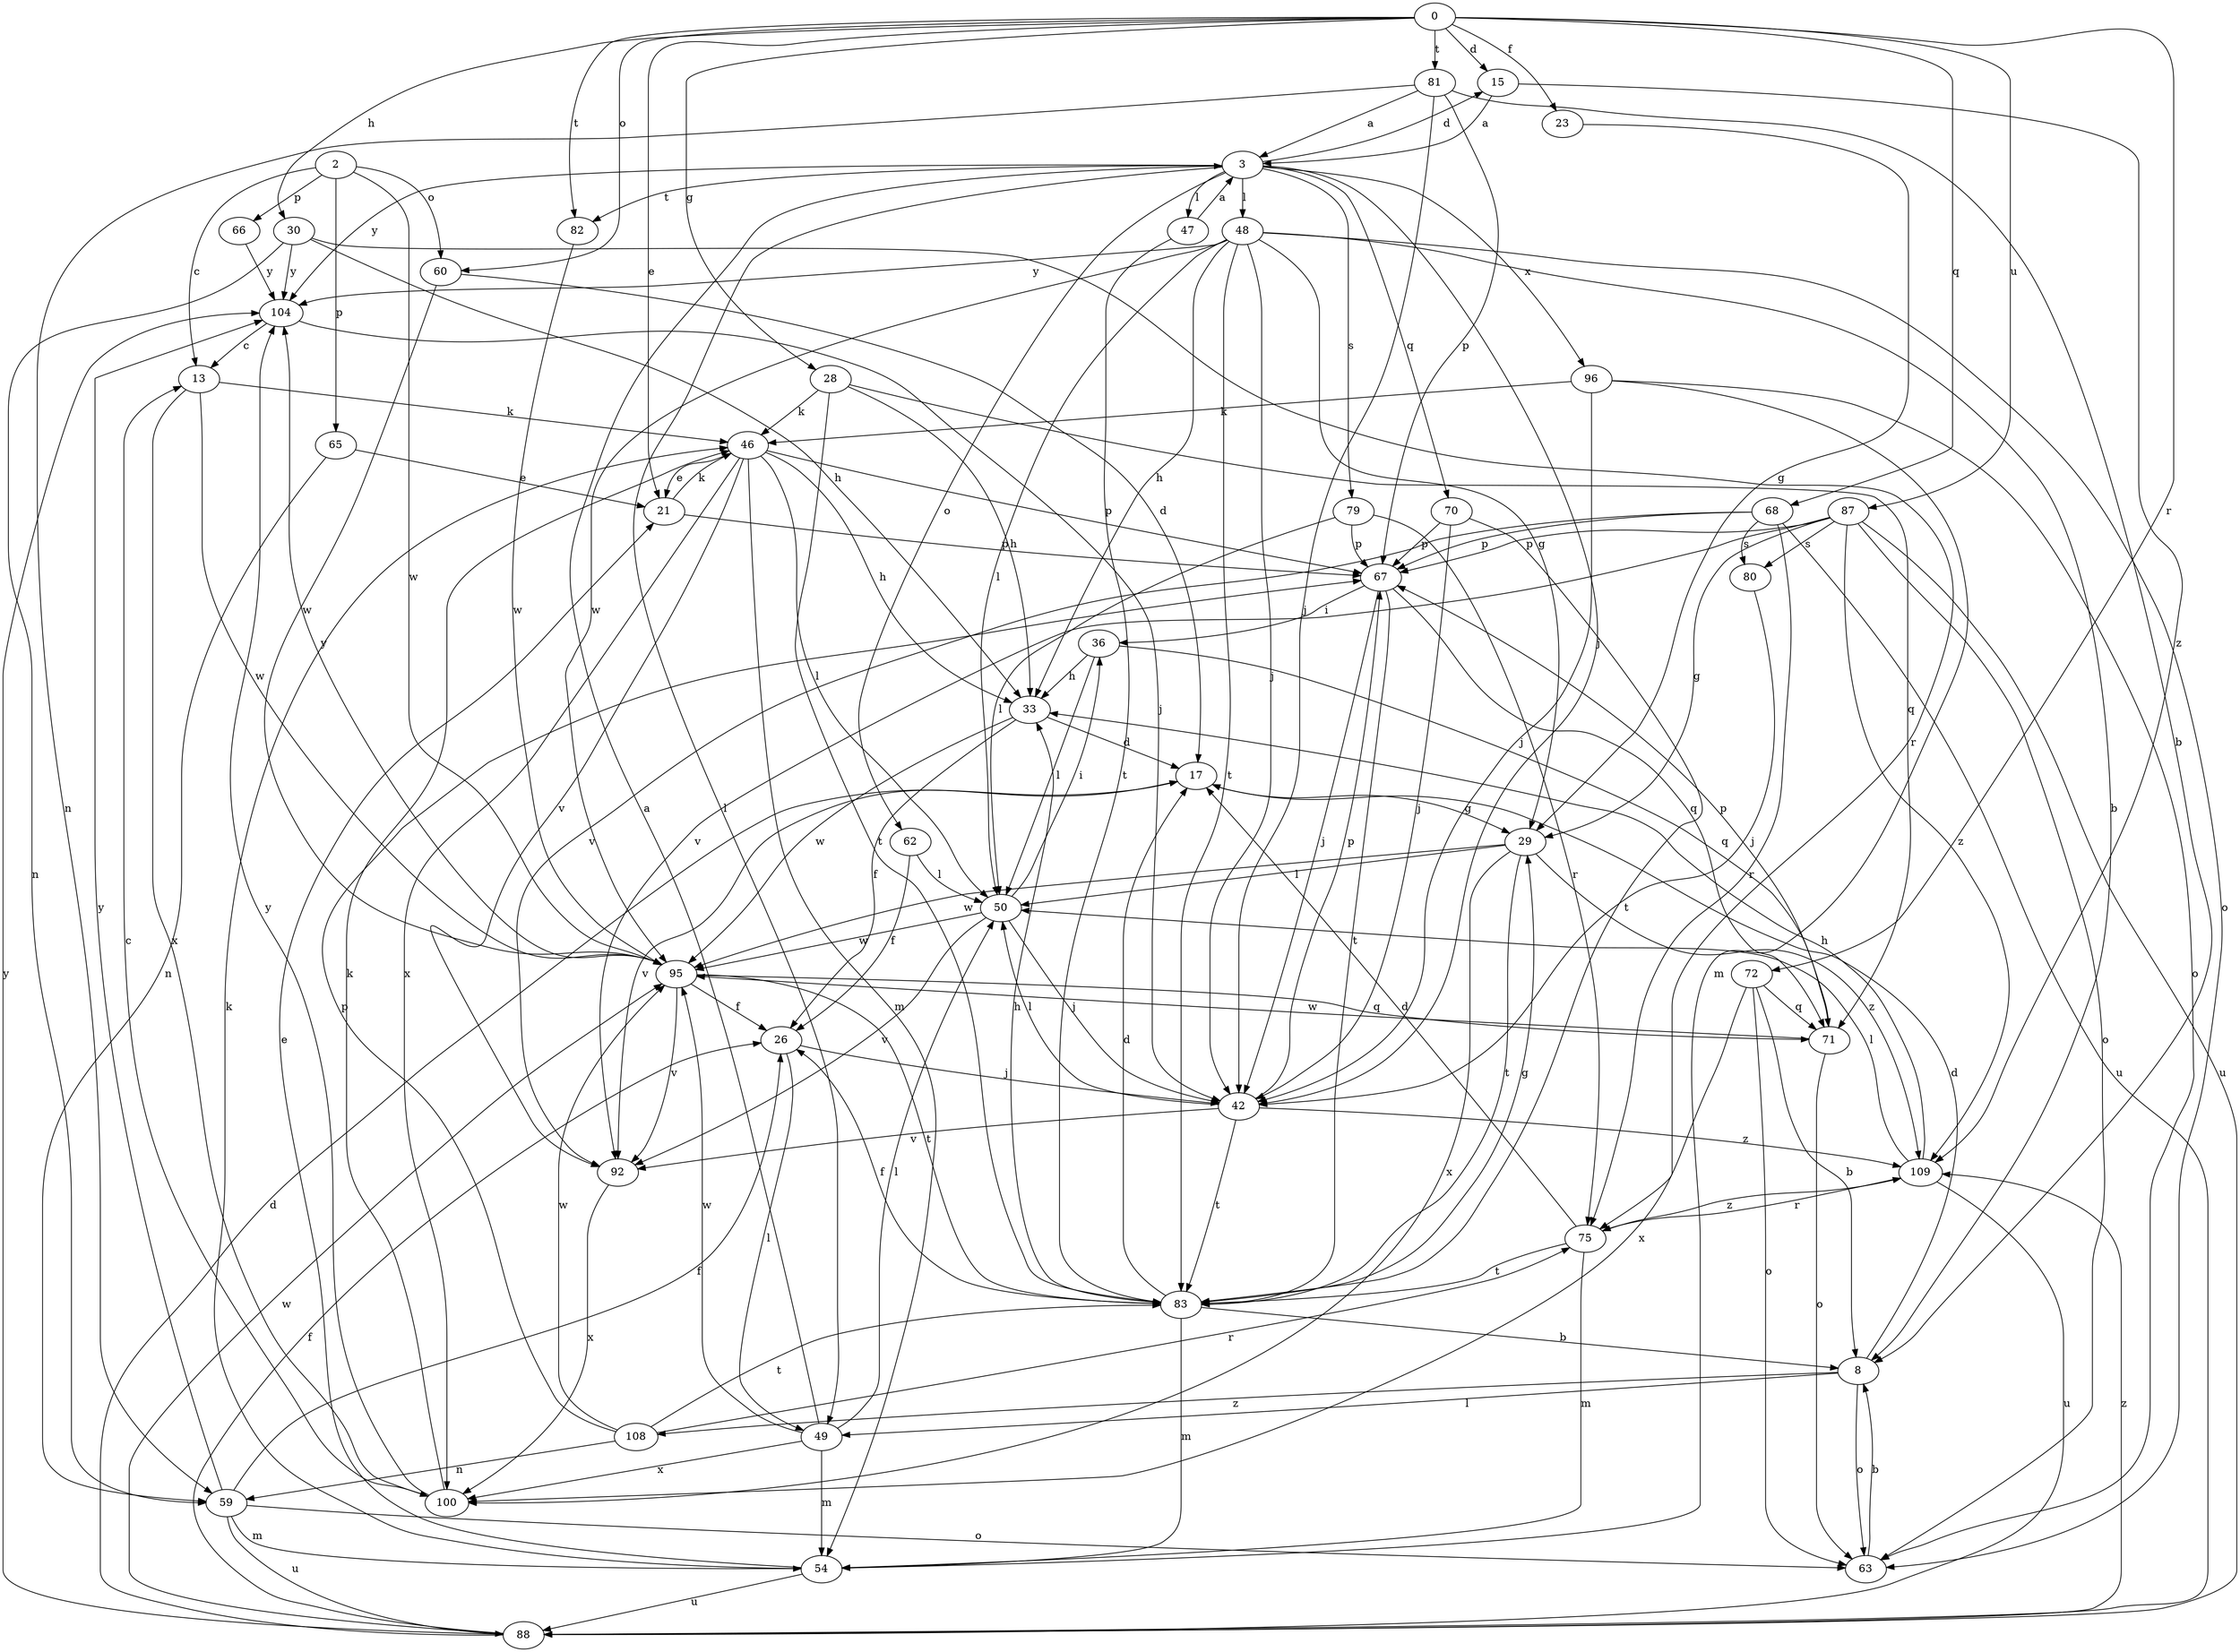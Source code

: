 strict digraph  {
0;
2;
3;
8;
13;
15;
17;
21;
23;
26;
28;
29;
30;
33;
36;
42;
46;
47;
48;
49;
50;
54;
59;
60;
62;
63;
65;
66;
67;
68;
70;
71;
72;
75;
79;
80;
81;
82;
83;
87;
88;
92;
95;
96;
100;
104;
108;
109;
0 -> 15  [label=d];
0 -> 21  [label=e];
0 -> 23  [label=f];
0 -> 28  [label=g];
0 -> 30  [label=h];
0 -> 60  [label=o];
0 -> 68  [label=q];
0 -> 72  [label=r];
0 -> 81  [label=t];
0 -> 82  [label=t];
0 -> 87  [label=u];
2 -> 13  [label=c];
2 -> 60  [label=o];
2 -> 65  [label=p];
2 -> 66  [label=p];
2 -> 95  [label=w];
3 -> 15  [label=d];
3 -> 42  [label=j];
3 -> 47  [label=l];
3 -> 48  [label=l];
3 -> 49  [label=l];
3 -> 62  [label=o];
3 -> 70  [label=q];
3 -> 79  [label=s];
3 -> 82  [label=t];
3 -> 96  [label=x];
3 -> 104  [label=y];
8 -> 17  [label=d];
8 -> 49  [label=l];
8 -> 63  [label=o];
8 -> 108  [label=z];
13 -> 46  [label=k];
13 -> 95  [label=w];
13 -> 100  [label=x];
15 -> 3  [label=a];
15 -> 109  [label=z];
17 -> 29  [label=g];
17 -> 92  [label=v];
21 -> 46  [label=k];
21 -> 67  [label=p];
23 -> 29  [label=g];
26 -> 42  [label=j];
26 -> 49  [label=l];
28 -> 33  [label=h];
28 -> 46  [label=k];
28 -> 71  [label=q];
28 -> 83  [label=t];
29 -> 50  [label=l];
29 -> 83  [label=t];
29 -> 95  [label=w];
29 -> 100  [label=x];
29 -> 109  [label=z];
30 -> 33  [label=h];
30 -> 59  [label=n];
30 -> 75  [label=r];
30 -> 104  [label=y];
33 -> 17  [label=d];
33 -> 26  [label=f];
33 -> 95  [label=w];
36 -> 33  [label=h];
36 -> 50  [label=l];
36 -> 71  [label=q];
42 -> 50  [label=l];
42 -> 67  [label=p];
42 -> 83  [label=t];
42 -> 92  [label=v];
42 -> 109  [label=z];
46 -> 21  [label=e];
46 -> 33  [label=h];
46 -> 50  [label=l];
46 -> 54  [label=m];
46 -> 67  [label=p];
46 -> 92  [label=v];
46 -> 100  [label=x];
47 -> 3  [label=a];
47 -> 83  [label=t];
48 -> 8  [label=b];
48 -> 29  [label=g];
48 -> 33  [label=h];
48 -> 42  [label=j];
48 -> 50  [label=l];
48 -> 63  [label=o];
48 -> 83  [label=t];
48 -> 95  [label=w];
48 -> 104  [label=y];
49 -> 3  [label=a];
49 -> 50  [label=l];
49 -> 54  [label=m];
49 -> 95  [label=w];
49 -> 100  [label=x];
50 -> 36  [label=i];
50 -> 42  [label=j];
50 -> 92  [label=v];
50 -> 95  [label=w];
54 -> 21  [label=e];
54 -> 46  [label=k];
54 -> 88  [label=u];
59 -> 26  [label=f];
59 -> 54  [label=m];
59 -> 63  [label=o];
59 -> 88  [label=u];
59 -> 104  [label=y];
60 -> 17  [label=d];
60 -> 95  [label=w];
62 -> 26  [label=f];
62 -> 50  [label=l];
63 -> 8  [label=b];
65 -> 21  [label=e];
65 -> 59  [label=n];
66 -> 104  [label=y];
67 -> 36  [label=i];
67 -> 42  [label=j];
67 -> 71  [label=q];
67 -> 83  [label=t];
68 -> 67  [label=p];
68 -> 75  [label=r];
68 -> 80  [label=s];
68 -> 88  [label=u];
68 -> 92  [label=v];
70 -> 42  [label=j];
70 -> 67  [label=p];
70 -> 83  [label=t];
71 -> 63  [label=o];
71 -> 67  [label=p];
71 -> 95  [label=w];
72 -> 8  [label=b];
72 -> 63  [label=o];
72 -> 71  [label=q];
72 -> 100  [label=x];
75 -> 17  [label=d];
75 -> 54  [label=m];
75 -> 83  [label=t];
75 -> 109  [label=z];
79 -> 50  [label=l];
79 -> 67  [label=p];
79 -> 75  [label=r];
80 -> 42  [label=j];
81 -> 3  [label=a];
81 -> 8  [label=b];
81 -> 42  [label=j];
81 -> 59  [label=n];
81 -> 67  [label=p];
82 -> 95  [label=w];
83 -> 8  [label=b];
83 -> 17  [label=d];
83 -> 26  [label=f];
83 -> 29  [label=g];
83 -> 33  [label=h];
83 -> 54  [label=m];
87 -> 29  [label=g];
87 -> 63  [label=o];
87 -> 67  [label=p];
87 -> 80  [label=s];
87 -> 88  [label=u];
87 -> 92  [label=v];
87 -> 109  [label=z];
88 -> 17  [label=d];
88 -> 26  [label=f];
88 -> 95  [label=w];
88 -> 104  [label=y];
88 -> 109  [label=z];
92 -> 100  [label=x];
95 -> 26  [label=f];
95 -> 71  [label=q];
95 -> 83  [label=t];
95 -> 92  [label=v];
95 -> 104  [label=y];
96 -> 42  [label=j];
96 -> 46  [label=k];
96 -> 54  [label=m];
96 -> 63  [label=o];
100 -> 13  [label=c];
100 -> 46  [label=k];
100 -> 104  [label=y];
104 -> 13  [label=c];
104 -> 42  [label=j];
108 -> 59  [label=n];
108 -> 67  [label=p];
108 -> 75  [label=r];
108 -> 83  [label=t];
108 -> 95  [label=w];
109 -> 33  [label=h];
109 -> 50  [label=l];
109 -> 75  [label=r];
109 -> 88  [label=u];
}

